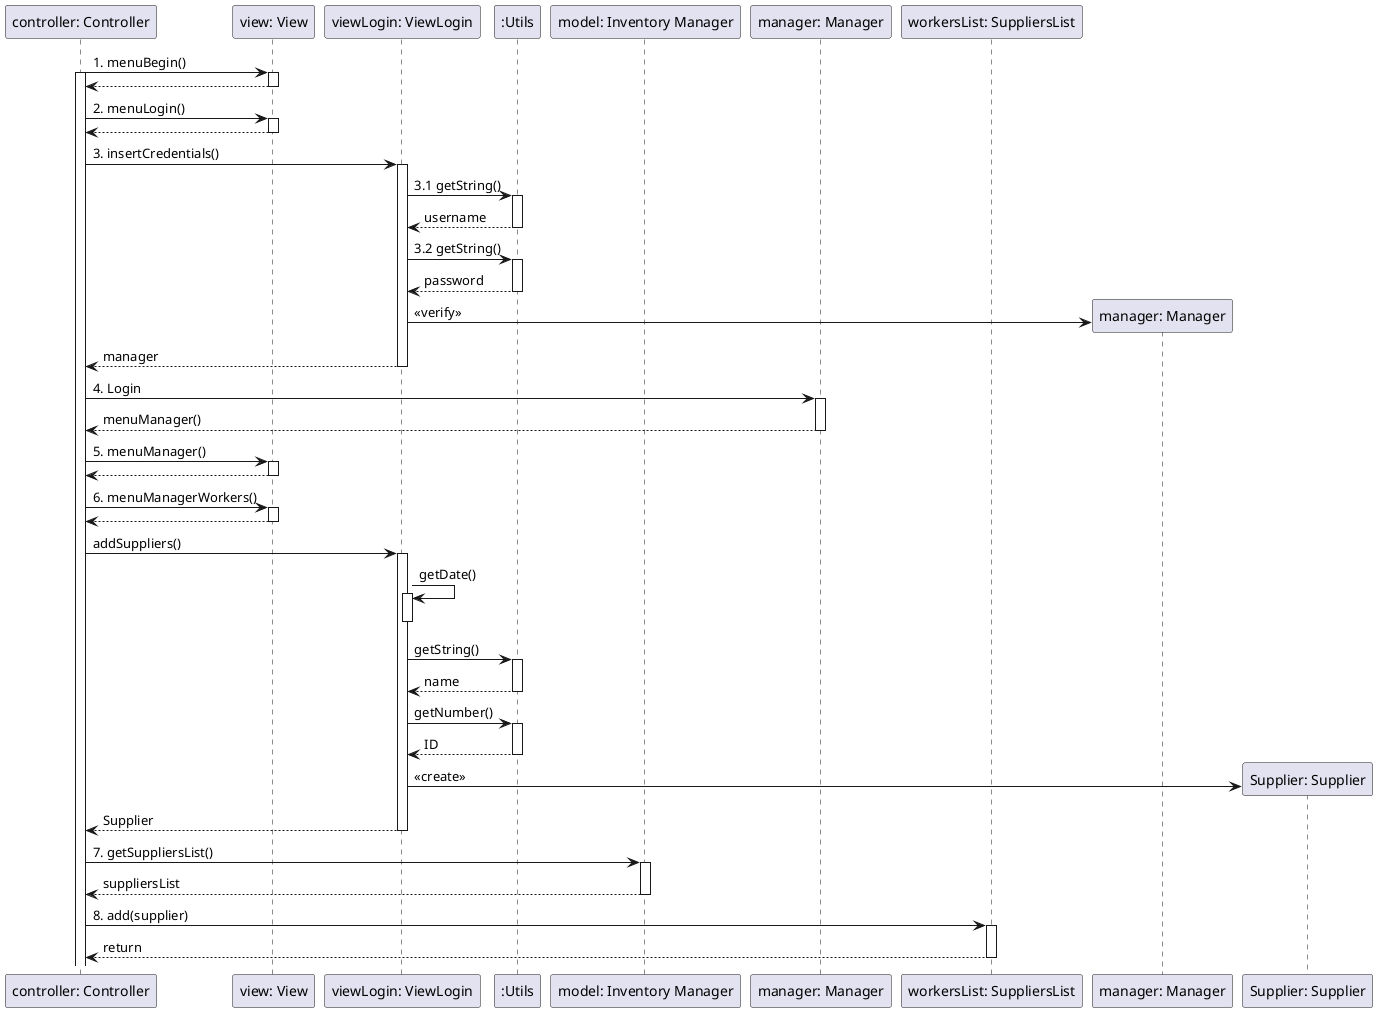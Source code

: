 @startuml
participant "controller: Controller" as A
participant "view: View" as B
participant "viewLogin: ViewLogin" as C
participant ":Utils" as D
participant "model: Inventory Manager" as E
participant "manager: Manager" as F
participant "workersList: SuppliersList" as G

A -> B: 1. menuBegin()
activate A
activate B
return
deactivate B

A -> B: 2. menuLogin()
activate B
return
deactivate B

A -> C: 3. insertCredentials()
activate C
C -> D: 3.1 getString()
activate D
return username
deactivate D
C -> D: 3.2 getString()
activate D
return password
deactivate D
C -> "manager: Manager" ** : <<verify>>
C --> A: manager
deactivate C
A -> F: 4. Login
activate F
return menuManager()
deactivate F
A -> B: 5. menuManager()
activate B
return
deactivate B
A -> B: 6. menuManagerWorkers()
activate B
return
deactivate B
A -> C: addSuppliers()
activate C
C -> C: getDate()
activate C
deactivate C
C -> D: getString()
activate D
return name
C -> D: getNumber()
activate D
return ID
C -> "Supplier: Supplier" ** : <<create>>
C --> A: Supplier
deactivate C
A -> E: 7. getSuppliersList()
activate E
return suppliersList
A -> G: 8. add(supplier)
activate G
return return
@enduml